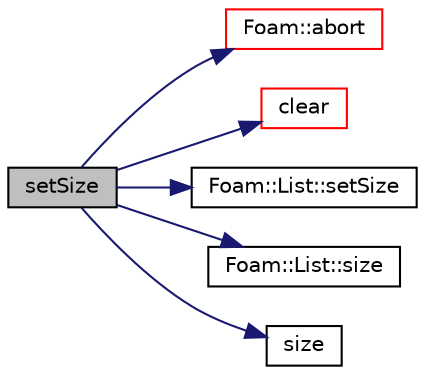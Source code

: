 digraph "setSize"
{
  bgcolor="transparent";
  edge [fontname="Helvetica",fontsize="10",labelfontname="Helvetica",labelfontsize="10"];
  node [fontname="Helvetica",fontsize="10",shape=record];
  rankdir="LR";
  Node135 [label="setSize",height=0.2,width=0.4,color="black", fillcolor="grey75", style="filled", fontcolor="black"];
  Node135 -> Node136 [color="midnightblue",fontsize="10",style="solid",fontname="Helvetica"];
  Node136 [label="Foam::abort",height=0.2,width=0.4,color="red",URL="$a21851.html#a447107a607d03e417307c203fa5fb44b"];
  Node135 -> Node181 [color="midnightblue",fontsize="10",style="solid",fontname="Helvetica"];
  Node181 [label="clear",height=0.2,width=0.4,color="red",URL="$a22445.html#ac8bb3912a3ce86b15842e79d0b421204",tooltip="Clear the CompactListList, i.e. set sizes to zero. "];
  Node135 -> Node185 [color="midnightblue",fontsize="10",style="solid",fontname="Helvetica"];
  Node185 [label="Foam::List::setSize",height=0.2,width=0.4,color="black",URL="$a26833.html#aedb985ffeaf1bdbfeccc2a8730405703",tooltip="Reset size of List. "];
  Node135 -> Node186 [color="midnightblue",fontsize="10",style="solid",fontname="Helvetica"];
  Node186 [label="Foam::List::size",height=0.2,width=0.4,color="black",URL="$a26833.html#a8a5f6fa29bd4b500caf186f60245b384",tooltip="Override size to be inconsistent with allocated storage. "];
  Node135 -> Node187 [color="midnightblue",fontsize="10",style="solid",fontname="Helvetica"];
  Node187 [label="size",height=0.2,width=0.4,color="black",URL="$a22445.html#a47b3bf30da1eb3ab8076b5fbe00e0494",tooltip="Return the primary size, i.e. the number of rows. "];
}
